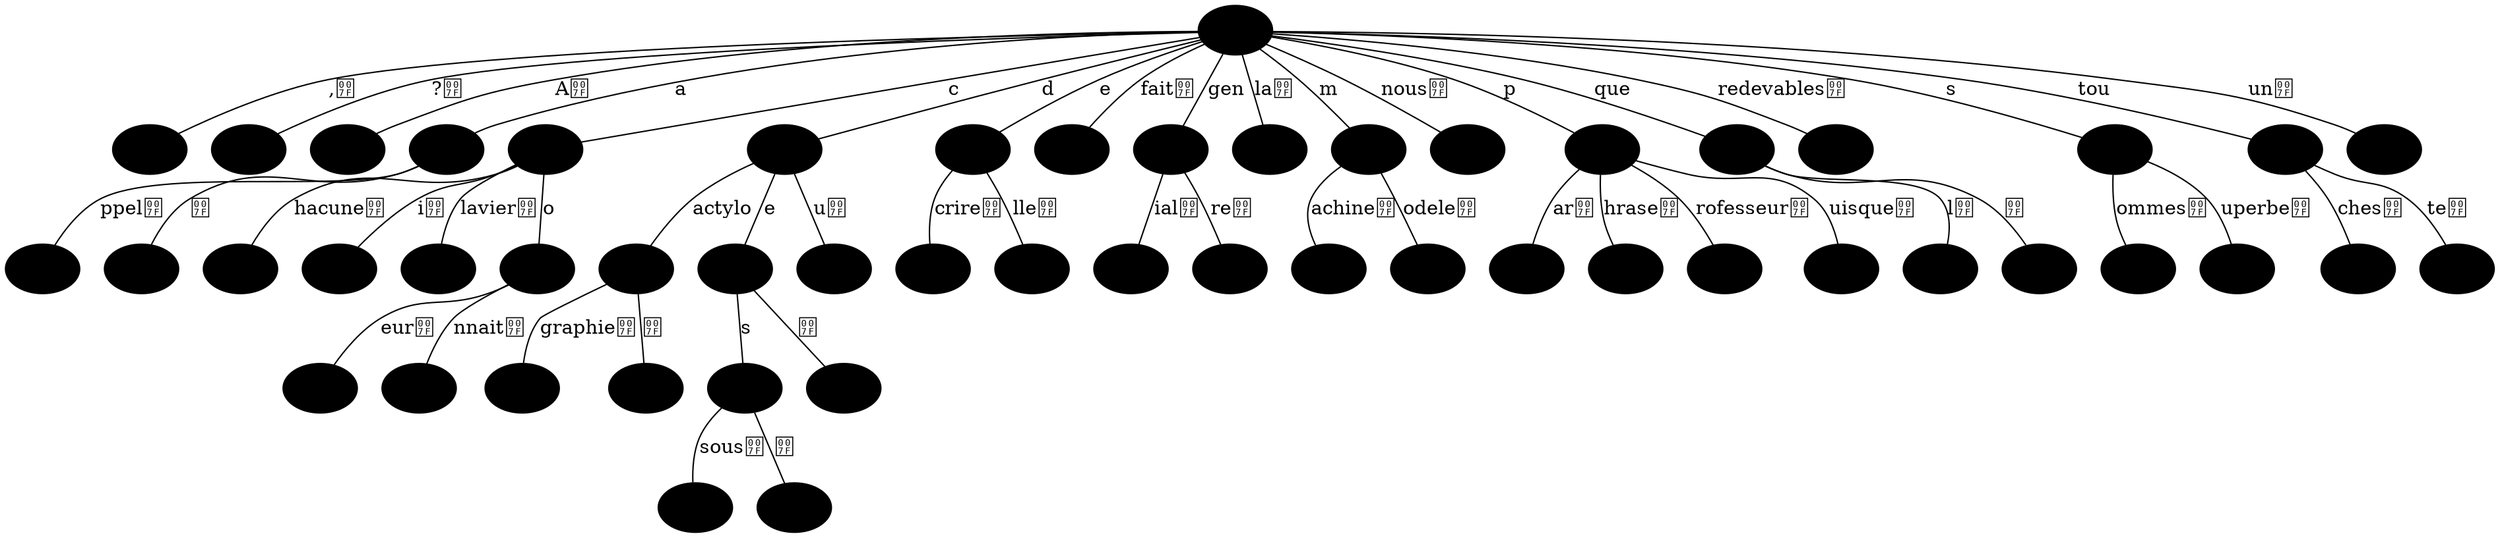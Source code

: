 graph G {
 "0" [shape=ellipse style=filled fillcolor=black];
 "19" [shape=ellipse style=filled fillcolor=black];
     "0" -- "19" [label=","];
 "19" [shape=ellipse style=filled fillcolor=black];
 "0" [shape=ellipse style=filled fillcolor=black];
 "53" [shape=ellipse style=filled fillcolor=black];
     "0" -- "53" [label="?"];
 "53" [shape=ellipse style=filled fillcolor=black];
 "0" [shape=ellipse style=filled fillcolor=black];
 "1" [shape=ellipse style=filled fillcolor=black];
     "0" -- "1" [label="A"];
 "1" [shape=ellipse style=filled fillcolor=black];
 "0" [shape=ellipse style=filled fillcolor=black];
 "39" [shape=ellipse style=filled fillcolor=black];
     "0" -- "39" [label="a"];
 "39" [shape=ellipse style=filled fillcolor=black];
 "38" [shape=ellipse style=filled fillcolor=black];
     "39" -- "38" [label="ppel"];
 "38" [shape=ellipse style=filled fillcolor=black];
 "39" [shape=ellipse style=filled fillcolor=black];
 "50" [shape=ellipse style=filled fillcolor=black];
     "39" -- "50" [label=""];
 "50" [shape=ellipse style=filled fillcolor=black];
 "0" [shape=ellipse style=filled fillcolor=black];
 "30" [shape=ellipse style=filled fillcolor=black];
     "0" -- "30" [label="c"];
 "30" [shape=ellipse style=filled fillcolor=black];
 "41" [shape=ellipse style=filled fillcolor=black];
     "30" -- "41" [label="hacune"];
 "41" [shape=ellipse style=filled fillcolor=black];
 "30" [shape=ellipse style=filled fillcolor=black];
 "16" [shape=ellipse style=filled fillcolor=black];
     "30" -- "16" [label="i"];
 "16" [shape=ellipse style=filled fillcolor=black];
 "30" [shape=ellipse style=filled fillcolor=black];
 "46" [shape=ellipse style=filled fillcolor=black];
     "30" -- "46" [label="lavier"];
 "46" [shape=ellipse style=filled fillcolor=black];
 "30" [shape=ellipse style=filled fillcolor=black];
 "33" [shape=ellipse style=filled fillcolor=black];
     "30" -- "33" [label="o"];
 "33" [shape=ellipse style=filled fillcolor=black];
 "34" [shape=ellipse style=filled fillcolor=black];
     "33" -- "34" [label="eur"];
 "34" [shape=ellipse style=filled fillcolor=black];
 "33" [shape=ellipse style=filled fillcolor=black];
 "31" [shape=ellipse style=filled fillcolor=black];
     "33" -- "31" [label="nnait"];
 "31" [shape=ellipse style=filled fillcolor=black];
 "0" [shape=ellipse style=filled fillcolor=black];
 "6" [shape=ellipse style=filled fillcolor=black];
     "0" -- "6" [label="d"];
 "6" [shape=ellipse style=filled fillcolor=black];
 "28" [shape=ellipse style=filled fillcolor=black];
     "6" -- "28" [label="actylo"];
 "28" [shape=ellipse style=filled fillcolor=black];
 "7" [shape=ellipse style=filled fillcolor=black];
     "28" -- "7" [label="graphie"];
 "7" [shape=ellipse style=filled fillcolor=black];
 "28" [shape=ellipse style=filled fillcolor=black];
 "29" [shape=ellipse style=filled fillcolor=black];
     "28" -- "29" [label=""];
 "29" [shape=ellipse style=filled fillcolor=black];
 "6" [shape=ellipse style=filled fillcolor=black];
 "5" [shape=ellipse style=filled fillcolor=black];
     "6" -- "5" [label="e"];
 "5" [shape=ellipse style=filled fillcolor=black];
 "42" [shape=ellipse style=filled fillcolor=black];
     "5" -- "42" [label="s"];
 "42" [shape=ellipse style=filled fillcolor=black];
 "18" [shape=ellipse style=filled fillcolor=black];
     "42" -- "18" [label="sous"];
 "18" [shape=ellipse style=filled fillcolor=black];
 "42" [shape=ellipse style=filled fillcolor=black];
 "43" [shape=ellipse style=filled fillcolor=black];
     "42" -- "43" [label=""];
 "43" [shape=ellipse style=filled fillcolor=black];
 "5" [shape=ellipse style=filled fillcolor=black];
 "47" [shape=ellipse style=filled fillcolor=black];
     "5" -- "47" [label=""];
 "47" [shape=ellipse style=filled fillcolor=black];
 "6" [shape=ellipse style=filled fillcolor=black];
 "22" [shape=ellipse style=filled fillcolor=black];
     "6" -- "22" [label="u"];
 "22" [shape=ellipse style=filled fillcolor=black];
 "0" [shape=ellipse style=filled fillcolor=black];
 "51" [shape=ellipse style=filled fillcolor=black];
     "0" -- "51" [label="e"];
 "51" [shape=ellipse style=filled fillcolor=black];
 "52" [shape=ellipse style=filled fillcolor=black];
     "51" -- "52" [label="crire"];
 "52" [shape=ellipse style=filled fillcolor=black];
 "51" [shape=ellipse style=filled fillcolor=black];
 "36" [shape=ellipse style=filled fillcolor=black];
     "51" -- "36" [label="lle"];
 "36" [shape=ellipse style=filled fillcolor=black];
 "0" [shape=ellipse style=filled fillcolor=black];
 "37" [shape=ellipse style=filled fillcolor=black];
     "0" -- "37" [label="fait"];
 "37" [shape=ellipse style=filled fillcolor=black];
 "0" [shape=ellipse style=filled fillcolor=black];
 "23" [shape=ellipse style=filled fillcolor=black];
     "0" -- "23" [label="gen"];
 "23" [shape=ellipse style=filled fillcolor=black];
 "3" [shape=ellipse style=filled fillcolor=black];
     "23" -- "3" [label="ial"];
 "3" [shape=ellipse style=filled fillcolor=black];
 "23" [shape=ellipse style=filled fillcolor=black];
 "24" [shape=ellipse style=filled fillcolor=black];
     "23" -- "24" [label="re"];
 "24" [shape=ellipse style=filled fillcolor=black];
 "0" [shape=ellipse style=filled fillcolor=black];
 "11" [shape=ellipse style=filled fillcolor=black];
     "0" -- "11" [label="la"];
 "11" [shape=ellipse style=filled fillcolor=black];
 "0" [shape=ellipse style=filled fillcolor=black];
 "48" [shape=ellipse style=filled fillcolor=black];
     "0" -- "48" [label="m"];
 "48" [shape=ellipse style=filled fillcolor=black];
 "49" [shape=ellipse style=filled fillcolor=black];
     "48" -- "49" [label="achine"];
 "49" [shape=ellipse style=filled fillcolor=black];
 "48" [shape=ellipse style=filled fillcolor=black];
 "21" [shape=ellipse style=filled fillcolor=black];
     "48" -- "21" [label="odele"];
 "21" [shape=ellipse style=filled fillcolor=black];
 "0" [shape=ellipse style=filled fillcolor=black];
 "9" [shape=ellipse style=filled fillcolor=black];
     "0" -- "9" [label="nous"];
 "9" [shape=ellipse style=filled fillcolor=black];
 "0" [shape=ellipse style=filled fillcolor=black];
 "14" [shape=ellipse style=filled fillcolor=black];
     "0" -- "14" [label="p"];
 "14" [shape=ellipse style=filled fillcolor=black];
 "32" [shape=ellipse style=filled fillcolor=black];
     "14" -- "32" [label="ar"];
 "32" [shape=ellipse style=filled fillcolor=black];
 "14" [shape=ellipse style=filled fillcolor=black];
 "15" [shape=ellipse style=filled fillcolor=black];
     "14" -- "15" [label="hrase"];
 "15" [shape=ellipse style=filled fillcolor=black];
 "14" [shape=ellipse style=filled fillcolor=black];
 "4" [shape=ellipse style=filled fillcolor=black];
     "14" -- "4" [label="rofesseur"];
 "4" [shape=ellipse style=filled fillcolor=black];
 "14" [shape=ellipse style=filled fillcolor=black];
 "35" [shape=ellipse style=filled fillcolor=black];
     "14" -- "35" [label="uisque"];
 "35" [shape=ellipse style=filled fillcolor=black];
 "0" [shape=ellipse style=filled fillcolor=black];
 "25" [shape=ellipse style=filled fillcolor=black];
     "0" -- "25" [label="que"];
 "25" [shape=ellipse style=filled fillcolor=black];
 "2" [shape=ellipse style=filled fillcolor=black];
     "25" -- "2" [label="l"];
 "2" [shape=ellipse style=filled fillcolor=black];
 "25" [shape=ellipse style=filled fillcolor=black];
 "26" [shape=ellipse style=filled fillcolor=black];
     "25" -- "26" [label=""];
 "26" [shape=ellipse style=filled fillcolor=black];
 "0" [shape=ellipse style=filled fillcolor=black];
 "10" [shape=ellipse style=filled fillcolor=black];
     "0" -- "10" [label="redevables"];
 "10" [shape=ellipse style=filled fillcolor=black];
 "0" [shape=ellipse style=filled fillcolor=black];
 "12" [shape=ellipse style=filled fillcolor=black];
     "0" -- "12" [label="s"];
 "12" [shape=ellipse style=filled fillcolor=black];
 "8" [shape=ellipse style=filled fillcolor=black];
     "12" -- "8" [label="ommes"];
 "8" [shape=ellipse style=filled fillcolor=black];
 "12" [shape=ellipse style=filled fillcolor=black];
 "13" [shape=ellipse style=filled fillcolor=black];
     "12" -- "13" [label="uperbe"];
 "13" [shape=ellipse style=filled fillcolor=black];
 "0" [shape=ellipse style=filled fillcolor=black];
 "44" [shape=ellipse style=filled fillcolor=black];
     "0" -- "44" [label="tou"];
 "44" [shape=ellipse style=filled fillcolor=black];
 "45" [shape=ellipse style=filled fillcolor=black];
     "44" -- "45" [label="ches"];
 "45" [shape=ellipse style=filled fillcolor=black];
 "44" [shape=ellipse style=filled fillcolor=black];
 "27" [shape=ellipse style=filled fillcolor=black];
     "44" -- "27" [label="te"];
 "27" [shape=ellipse style=filled fillcolor=black];
 "0" [shape=ellipse style=filled fillcolor=black];
 "20" [shape=ellipse style=filled fillcolor=black];
     "0" -- "20" [label="un"];
 "20" [shape=ellipse style=filled fillcolor=black];
}